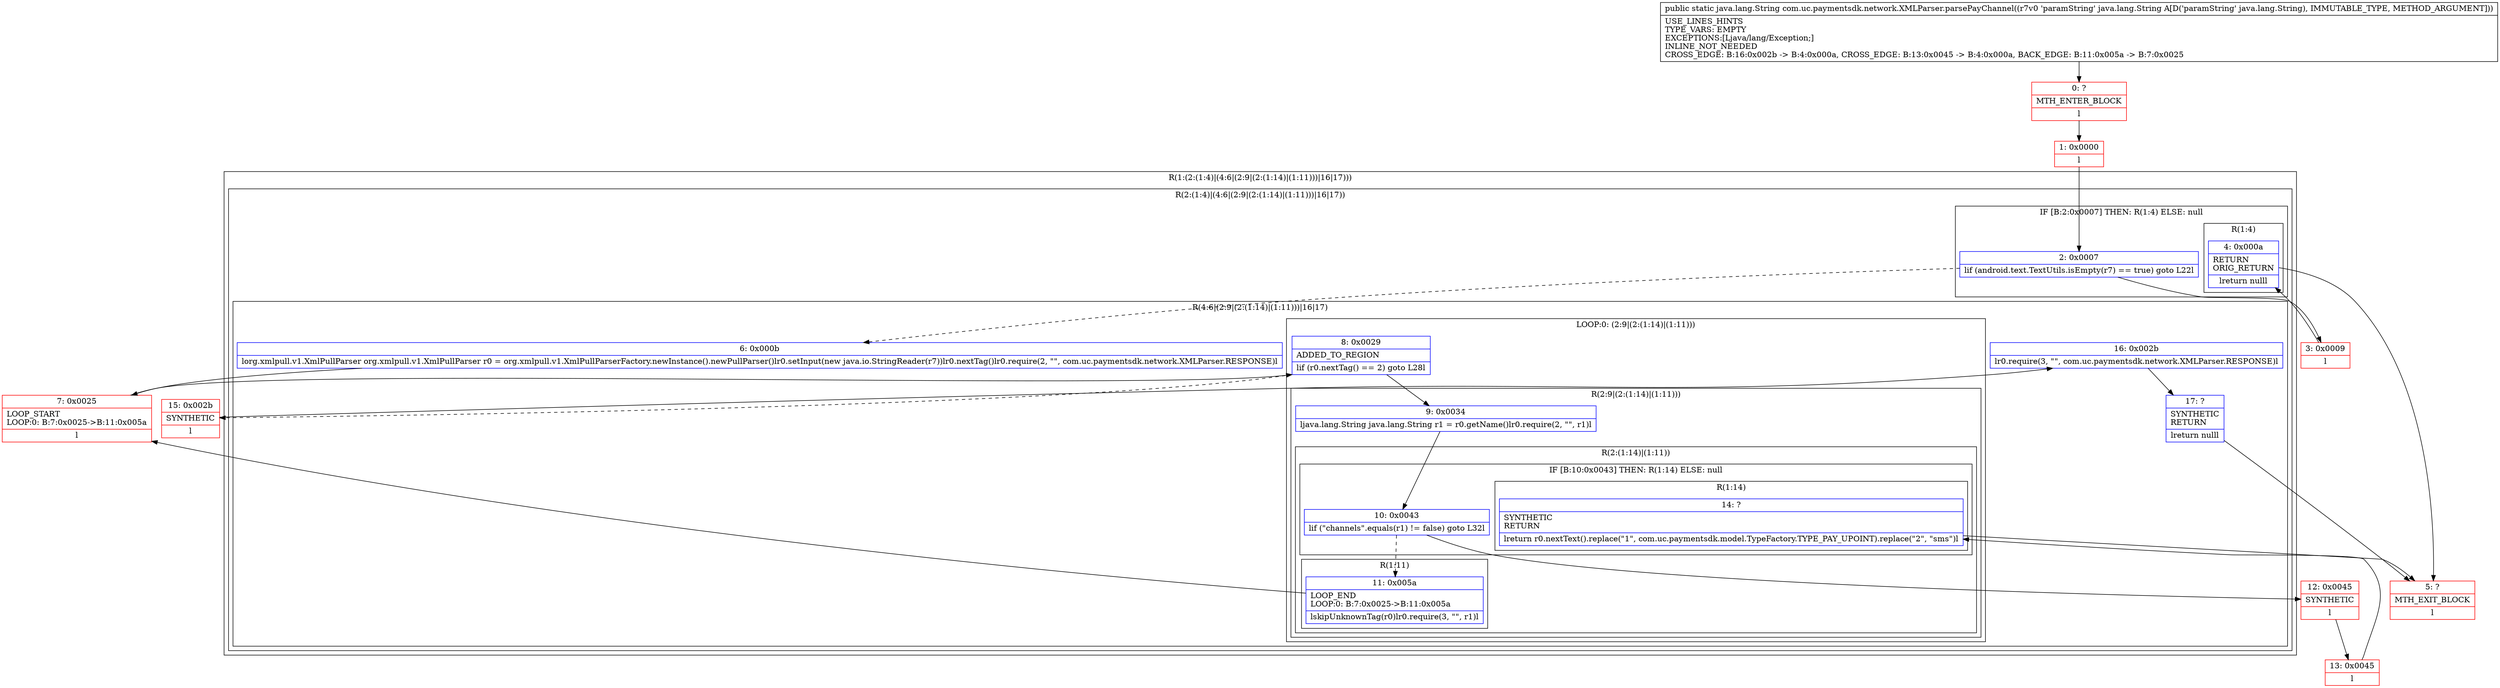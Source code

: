 digraph "CFG forcom.uc.paymentsdk.network.XMLParser.parsePayChannel(Ljava\/lang\/String;)Ljava\/lang\/String;" {
subgraph cluster_Region_1050716306 {
label = "R(1:(2:(1:4)|(4:6|(2:9|(2:(1:14)|(1:11)))|16|17)))";
node [shape=record,color=blue];
subgraph cluster_Region_383102199 {
label = "R(2:(1:4)|(4:6|(2:9|(2:(1:14)|(1:11)))|16|17))";
node [shape=record,color=blue];
subgraph cluster_IfRegion_1496488969 {
label = "IF [B:2:0x0007] THEN: R(1:4) ELSE: null";
node [shape=record,color=blue];
Node_2 [shape=record,label="{2\:\ 0x0007|lif (android.text.TextUtils.isEmpty(r7) == true) goto L22l}"];
subgraph cluster_Region_777689569 {
label = "R(1:4)";
node [shape=record,color=blue];
Node_4 [shape=record,label="{4\:\ 0x000a|RETURN\lORIG_RETURN\l|lreturn nulll}"];
}
}
subgraph cluster_Region_1643685099 {
label = "R(4:6|(2:9|(2:(1:14)|(1:11)))|16|17)";
node [shape=record,color=blue];
Node_6 [shape=record,label="{6\:\ 0x000b|lorg.xmlpull.v1.XmlPullParser org.xmlpull.v1.XmlPullParser r0 = org.xmlpull.v1.XmlPullParserFactory.newInstance().newPullParser()lr0.setInput(new java.io.StringReader(r7))lr0.nextTag()lr0.require(2, \"\", com.uc.paymentsdk.network.XMLParser.RESPONSE)l}"];
subgraph cluster_LoopRegion_2000377327 {
label = "LOOP:0: (2:9|(2:(1:14)|(1:11)))";
node [shape=record,color=blue];
Node_8 [shape=record,label="{8\:\ 0x0029|ADDED_TO_REGION\l|lif (r0.nextTag() == 2) goto L28l}"];
subgraph cluster_Region_894686011 {
label = "R(2:9|(2:(1:14)|(1:11)))";
node [shape=record,color=blue];
Node_9 [shape=record,label="{9\:\ 0x0034|ljava.lang.String java.lang.String r1 = r0.getName()lr0.require(2, \"\", r1)l}"];
subgraph cluster_Region_361058432 {
label = "R(2:(1:14)|(1:11))";
node [shape=record,color=blue];
subgraph cluster_IfRegion_1274639417 {
label = "IF [B:10:0x0043] THEN: R(1:14) ELSE: null";
node [shape=record,color=blue];
Node_10 [shape=record,label="{10\:\ 0x0043|lif (\"channels\".equals(r1) != false) goto L32l}"];
subgraph cluster_Region_1111222899 {
label = "R(1:14)";
node [shape=record,color=blue];
Node_14 [shape=record,label="{14\:\ ?|SYNTHETIC\lRETURN\l|lreturn r0.nextText().replace(\"1\", com.uc.paymentsdk.model.TypeFactory.TYPE_PAY_UPOINT).replace(\"2\", \"sms\")l}"];
}
}
subgraph cluster_Region_1723912483 {
label = "R(1:11)";
node [shape=record,color=blue];
Node_11 [shape=record,label="{11\:\ 0x005a|LOOP_END\lLOOP:0: B:7:0x0025\-\>B:11:0x005a\l|lskipUnknownTag(r0)lr0.require(3, \"\", r1)l}"];
}
}
}
}
Node_16 [shape=record,label="{16\:\ 0x002b|lr0.require(3, \"\", com.uc.paymentsdk.network.XMLParser.RESPONSE)l}"];
Node_17 [shape=record,label="{17\:\ ?|SYNTHETIC\lRETURN\l|lreturn nulll}"];
}
}
}
Node_0 [shape=record,color=red,label="{0\:\ ?|MTH_ENTER_BLOCK\l|l}"];
Node_1 [shape=record,color=red,label="{1\:\ 0x0000|l}"];
Node_3 [shape=record,color=red,label="{3\:\ 0x0009|l}"];
Node_5 [shape=record,color=red,label="{5\:\ ?|MTH_EXIT_BLOCK\l|l}"];
Node_7 [shape=record,color=red,label="{7\:\ 0x0025|LOOP_START\lLOOP:0: B:7:0x0025\-\>B:11:0x005a\l|l}"];
Node_12 [shape=record,color=red,label="{12\:\ 0x0045|SYNTHETIC\l|l}"];
Node_13 [shape=record,color=red,label="{13\:\ 0x0045|l}"];
Node_15 [shape=record,color=red,label="{15\:\ 0x002b|SYNTHETIC\l|l}"];
MethodNode[shape=record,label="{public static java.lang.String com.uc.paymentsdk.network.XMLParser.parsePayChannel((r7v0 'paramString' java.lang.String A[D('paramString' java.lang.String), IMMUTABLE_TYPE, METHOD_ARGUMENT]))  | USE_LINES_HINTS\lTYPE_VARS: EMPTY\lEXCEPTIONS:[Ljava\/lang\/Exception;]\lINLINE_NOT_NEEDED\lCROSS_EDGE: B:16:0x002b \-\> B:4:0x000a, CROSS_EDGE: B:13:0x0045 \-\> B:4:0x000a, BACK_EDGE: B:11:0x005a \-\> B:7:0x0025\l}"];
MethodNode -> Node_0;
Node_2 -> Node_3;
Node_2 -> Node_6[style=dashed];
Node_4 -> Node_5;
Node_6 -> Node_7;
Node_8 -> Node_9;
Node_8 -> Node_15[style=dashed];
Node_9 -> Node_10;
Node_10 -> Node_11[style=dashed];
Node_10 -> Node_12;
Node_14 -> Node_5;
Node_11 -> Node_7;
Node_16 -> Node_17;
Node_17 -> Node_5;
Node_0 -> Node_1;
Node_1 -> Node_2;
Node_3 -> Node_4;
Node_7 -> Node_8;
Node_12 -> Node_13;
Node_13 -> Node_14;
Node_15 -> Node_16;
}


